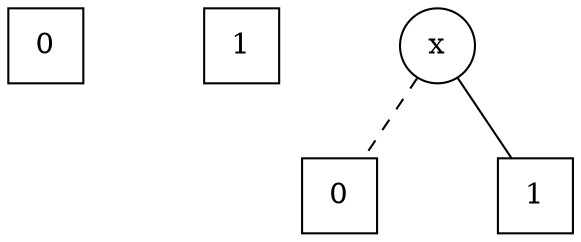 graph {
  nodesep=0.8;
  ranksep=0.5;
  
  node[shape=square];
  
  n0 [label="0"]
  n1 [label="1"]
  
  
  node[shape=circle];
  nx [label="x"];
  node[shape=square];
  
  nx0 [label="0"]
  nx1 [label="1"]
  nx -- nx0 [style="dashed"];
  nx -- nx1 [style="solid"];
  
}